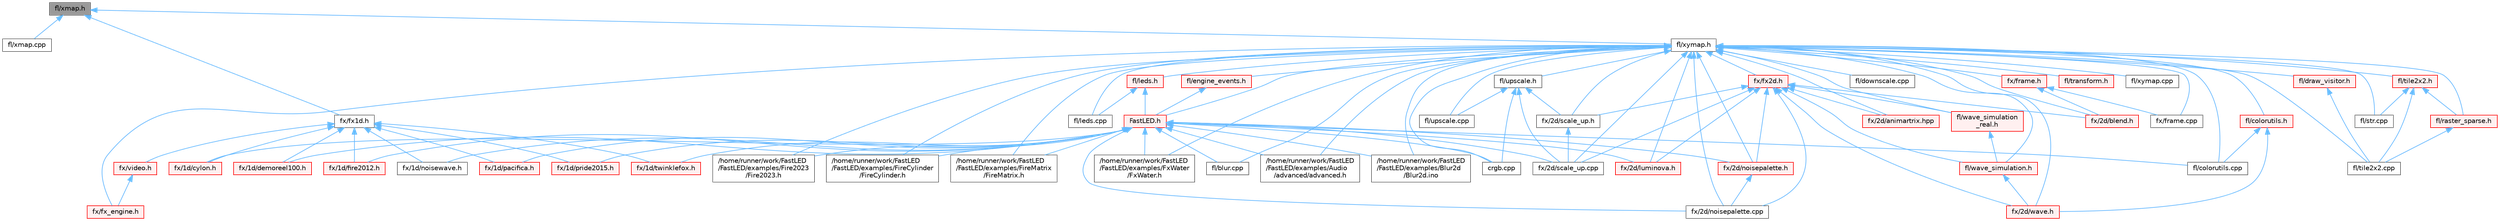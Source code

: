 digraph "fl/xmap.h"
{
 // INTERACTIVE_SVG=YES
 // LATEX_PDF_SIZE
  bgcolor="transparent";
  edge [fontname=Helvetica,fontsize=10,labelfontname=Helvetica,labelfontsize=10];
  node [fontname=Helvetica,fontsize=10,shape=box,height=0.2,width=0.4];
  Node1 [id="Node000001",label="fl/xmap.h",height=0.2,width=0.4,color="gray40", fillcolor="grey60", style="filled", fontcolor="black",tooltip=" "];
  Node1 -> Node2 [id="edge1_Node000001_Node000002",dir="back",color="steelblue1",style="solid",tooltip=" "];
  Node2 [id="Node000002",label="fl/xmap.cpp",height=0.2,width=0.4,color="grey40", fillcolor="white", style="filled",URL="$db/db8/xmap_8cpp.html",tooltip=" "];
  Node1 -> Node3 [id="edge2_Node000001_Node000003",dir="back",color="steelblue1",style="solid",tooltip=" "];
  Node3 [id="Node000003",label="fl/xymap.h",height=0.2,width=0.4,color="grey40", fillcolor="white", style="filled",URL="$da/d61/xymap_8h.html",tooltip=" "];
  Node3 -> Node4 [id="edge3_Node000003_Node000004",dir="back",color="steelblue1",style="solid",tooltip=" "];
  Node4 [id="Node000004",label="/home/runner/work/FastLED\l/FastLED/examples/Audio\l/advanced/advanced.h",height=0.2,width=0.4,color="grey40", fillcolor="white", style="filled",URL="$da/dc7/advanced_8h.html",tooltip=" "];
  Node3 -> Node5 [id="edge4_Node000003_Node000005",dir="back",color="steelblue1",style="solid",tooltip=" "];
  Node5 [id="Node000005",label="/home/runner/work/FastLED\l/FastLED/examples/Blur2d\l/Blur2d.ino",height=0.2,width=0.4,color="grey40", fillcolor="white", style="filled",URL="$df/d42/_blur2d_8ino.html",tooltip="Demonstrates 2D blur effects on LED matrix."];
  Node3 -> Node6 [id="edge5_Node000003_Node000006",dir="back",color="steelblue1",style="solid",tooltip=" "];
  Node6 [id="Node000006",label="/home/runner/work/FastLED\l/FastLED/examples/Fire2023\l/Fire2023.h",height=0.2,width=0.4,color="grey40", fillcolor="white", style="filled",URL="$de/d71/_fire2023_8h.html",tooltip=" "];
  Node3 -> Node7 [id="edge6_Node000003_Node000007",dir="back",color="steelblue1",style="solid",tooltip=" "];
  Node7 [id="Node000007",label="/home/runner/work/FastLED\l/FastLED/examples/FireCylinder\l/FireCylinder.h",height=0.2,width=0.4,color="grey40", fillcolor="white", style="filled",URL="$d8/dd0/_fire_cylinder_8h.html",tooltip=" "];
  Node3 -> Node8 [id="edge7_Node000003_Node000008",dir="back",color="steelblue1",style="solid",tooltip=" "];
  Node8 [id="Node000008",label="/home/runner/work/FastLED\l/FastLED/examples/FireMatrix\l/FireMatrix.h",height=0.2,width=0.4,color="grey40", fillcolor="white", style="filled",URL="$d5/d88/_fire_matrix_8h.html",tooltip=" "];
  Node3 -> Node9 [id="edge8_Node000003_Node000009",dir="back",color="steelblue1",style="solid",tooltip=" "];
  Node9 [id="Node000009",label="/home/runner/work/FastLED\l/FastLED/examples/FxWater\l/FxWater.h",height=0.2,width=0.4,color="grey40", fillcolor="white", style="filled",URL="$d8/da0/_fx_water_8h.html",tooltip=" "];
  Node3 -> Node10 [id="edge9_Node000003_Node000010",dir="back",color="steelblue1",style="solid",tooltip=" "];
  Node10 [id="Node000010",label="FastLED.h",height=0.2,width=0.4,color="red", fillcolor="#FFF0F0", style="filled",URL="$db/d97/_fast_l_e_d_8h.html",tooltip="central include file for FastLED, defines the CFastLED class/object"];
  Node10 -> Node4 [id="edge10_Node000010_Node000004",dir="back",color="steelblue1",style="solid",tooltip=" "];
  Node10 -> Node5 [id="edge11_Node000010_Node000005",dir="back",color="steelblue1",style="solid",tooltip=" "];
  Node10 -> Node6 [id="edge12_Node000010_Node000006",dir="back",color="steelblue1",style="solid",tooltip=" "];
  Node10 -> Node7 [id="edge13_Node000010_Node000007",dir="back",color="steelblue1",style="solid",tooltip=" "];
  Node10 -> Node8 [id="edge14_Node000010_Node000008",dir="back",color="steelblue1",style="solid",tooltip=" "];
  Node10 -> Node9 [id="edge15_Node000010_Node000009",dir="back",color="steelblue1",style="solid",tooltip=" "];
  Node10 -> Node112 [id="edge16_Node000010_Node000112",dir="back",color="steelblue1",style="solid",tooltip=" "];
  Node112 [id="Node000112",label="crgb.cpp",height=0.2,width=0.4,color="grey40", fillcolor="white", style="filled",URL="$d0/de3/crgb_8cpp.html",tooltip="Utility functions for the red, green, and blue (RGB) pixel struct."];
  Node10 -> Node121 [id="edge17_Node000010_Node000121",dir="back",color="steelblue1",style="solid",tooltip=" "];
  Node121 [id="Node000121",label="fl/blur.cpp",height=0.2,width=0.4,color="grey40", fillcolor="white", style="filled",URL="$de/dc8/blur_8cpp.html",tooltip=" "];
  Node10 -> Node122 [id="edge18_Node000010_Node000122",dir="back",color="steelblue1",style="solid",tooltip=" "];
  Node122 [id="Node000122",label="fl/colorutils.cpp",height=0.2,width=0.4,color="grey40", fillcolor="white", style="filled",URL="$da/d2d/colorutils_8cpp.html",tooltip="Misc utility functions for palettes, blending, and more."];
  Node10 -> Node126 [id="edge19_Node000010_Node000126",dir="back",color="steelblue1",style="solid",tooltip=" "];
  Node126 [id="Node000126",label="fx/1d/cylon.h",height=0.2,width=0.4,color="red", fillcolor="#FFF0F0", style="filled",URL="$db/d31/cylon_8h.html",tooltip=" "];
  Node10 -> Node127 [id="edge20_Node000010_Node000127",dir="back",color="steelblue1",style="solid",tooltip=" "];
  Node127 [id="Node000127",label="fx/1d/demoreel100.h",height=0.2,width=0.4,color="red", fillcolor="#FFF0F0", style="filled",URL="$d4/dc0/demoreel100_8h.html",tooltip=" "];
  Node10 -> Node128 [id="edge21_Node000010_Node000128",dir="back",color="steelblue1",style="solid",tooltip=" "];
  Node128 [id="Node000128",label="fx/1d/fire2012.h",height=0.2,width=0.4,color="red", fillcolor="#FFF0F0", style="filled",URL="$d5/dcb/fire2012_8h.html",tooltip=" "];
  Node10 -> Node129 [id="edge22_Node000010_Node000129",dir="back",color="steelblue1",style="solid",tooltip=" "];
  Node129 [id="Node000129",label="fx/1d/noisewave.h",height=0.2,width=0.4,color="grey40", fillcolor="white", style="filled",URL="$d9/d2c/noisewave_8h.html",tooltip=" "];
  Node10 -> Node130 [id="edge23_Node000010_Node000130",dir="back",color="steelblue1",style="solid",tooltip=" "];
  Node130 [id="Node000130",label="fx/1d/pacifica.h",height=0.2,width=0.4,color="red", fillcolor="#FFF0F0", style="filled",URL="$dc/d70/pacifica_8h.html",tooltip=" "];
  Node10 -> Node131 [id="edge24_Node000010_Node000131",dir="back",color="steelblue1",style="solid",tooltip=" "];
  Node131 [id="Node000131",label="fx/1d/pride2015.h",height=0.2,width=0.4,color="red", fillcolor="#FFF0F0", style="filled",URL="$d7/dc4/pride2015_8h.html",tooltip=" "];
  Node10 -> Node132 [id="edge25_Node000010_Node000132",dir="back",color="steelblue1",style="solid",tooltip=" "];
  Node132 [id="Node000132",label="fx/1d/twinklefox.h",height=0.2,width=0.4,color="red", fillcolor="#FFF0F0", style="filled",URL="$d1/df6/twinklefox_8h.html",tooltip=" "];
  Node10 -> Node133 [id="edge26_Node000010_Node000133",dir="back",color="steelblue1",style="solid",tooltip=" "];
  Node133 [id="Node000133",label="fx/2d/luminova.h",height=0.2,width=0.4,color="red", fillcolor="#FFF0F0", style="filled",URL="$d4/dd9/src_2fx_22d_2luminova_8h.html",tooltip=" "];
  Node10 -> Node135 [id="edge27_Node000010_Node000135",dir="back",color="steelblue1",style="solid",tooltip=" "];
  Node135 [id="Node000135",label="fx/2d/noisepalette.cpp",height=0.2,width=0.4,color="grey40", fillcolor="white", style="filled",URL="$d6/d66/noisepalette_8cpp.html",tooltip=" "];
  Node10 -> Node136 [id="edge28_Node000010_Node000136",dir="back",color="steelblue1",style="solid",tooltip=" "];
  Node136 [id="Node000136",label="fx/2d/noisepalette.h",height=0.2,width=0.4,color="red", fillcolor="#FFF0F0", style="filled",URL="$d6/dc7/noisepalette_8h.html",tooltip="Demonstrates how to mix noise generation with color palettes on a 2D LED matrix."];
  Node136 -> Node135 [id="edge29_Node000136_Node000135",dir="back",color="steelblue1",style="solid",tooltip=" "];
  Node10 -> Node138 [id="edge30_Node000010_Node000138",dir="back",color="steelblue1",style="solid",tooltip=" "];
  Node138 [id="Node000138",label="fx/2d/scale_up.cpp",height=0.2,width=0.4,color="grey40", fillcolor="white", style="filled",URL="$dc/d8c/scale__up_8cpp.html",tooltip=" "];
  Node3 -> Node112 [id="edge31_Node000003_Node000112",dir="back",color="steelblue1",style="solid",tooltip=" "];
  Node3 -> Node121 [id="edge32_Node000003_Node000121",dir="back",color="steelblue1",style="solid",tooltip=" "];
  Node3 -> Node122 [id="edge33_Node000003_Node000122",dir="back",color="steelblue1",style="solid",tooltip=" "];
  Node3 -> Node161 [id="edge34_Node000003_Node000161",dir="back",color="steelblue1",style="solid",tooltip=" "];
  Node161 [id="Node000161",label="fl/colorutils.h",height=0.2,width=0.4,color="red", fillcolor="#FFF0F0", style="filled",URL="$d7/df9/fl_2colorutils_8h.html",tooltip="Utility functions for color fill, palettes, blending, and more."];
  Node161 -> Node122 [id="edge35_Node000161_Node000122",dir="back",color="steelblue1",style="solid",tooltip=" "];
  Node161 -> Node154 [id="edge36_Node000161_Node000154",dir="back",color="steelblue1",style="solid",tooltip=" "];
  Node154 [id="Node000154",label="fx/2d/wave.h",height=0.2,width=0.4,color="red", fillcolor="#FFF0F0", style="filled",URL="$de/de9/src_2fx_22d_2wave_8h.html",tooltip=" "];
  Node3 -> Node172 [id="edge37_Node000003_Node000172",dir="back",color="steelblue1",style="solid",tooltip=" "];
  Node172 [id="Node000172",label="fl/downscale.cpp",height=0.2,width=0.4,color="grey40", fillcolor="white", style="filled",URL="$d8/df9/downscale_8cpp.html",tooltip=" "];
  Node3 -> Node168 [id="edge38_Node000003_Node000168",dir="back",color="steelblue1",style="solid",tooltip=" "];
  Node168 [id="Node000168",label="fl/draw_visitor.h",height=0.2,width=0.4,color="red", fillcolor="#FFF0F0", style="filled",URL="$d0/d4f/draw__visitor_8h.html",tooltip=" "];
  Node168 -> Node170 [id="edge39_Node000168_Node000170",dir="back",color="steelblue1",style="solid",tooltip=" "];
  Node170 [id="Node000170",label="fl/tile2x2.cpp",height=0.2,width=0.4,color="grey40", fillcolor="white", style="filled",URL="$db/d15/tile2x2_8cpp.html",tooltip=" "];
  Node3 -> Node173 [id="edge40_Node000003_Node000173",dir="back",color="steelblue1",style="solid",tooltip=" "];
  Node173 [id="Node000173",label="fl/engine_events.h",height=0.2,width=0.4,color="red", fillcolor="#FFF0F0", style="filled",URL="$db/dc0/engine__events_8h.html",tooltip=" "];
  Node173 -> Node10 [id="edge41_Node000173_Node000010",dir="back",color="steelblue1",style="solid",tooltip=" "];
  Node3 -> Node185 [id="edge42_Node000003_Node000185",dir="back",color="steelblue1",style="solid",tooltip=" "];
  Node185 [id="Node000185",label="fl/leds.cpp",height=0.2,width=0.4,color="grey40", fillcolor="white", style="filled",URL="$d6/d78/leds_8cpp.html",tooltip=" "];
  Node3 -> Node186 [id="edge43_Node000003_Node000186",dir="back",color="steelblue1",style="solid",tooltip=" "];
  Node186 [id="Node000186",label="fl/leds.h",height=0.2,width=0.4,color="red", fillcolor="#FFF0F0", style="filled",URL="$da/d78/leds_8h.html",tooltip=" "];
  Node186 -> Node10 [id="edge44_Node000186_Node000010",dir="back",color="steelblue1",style="solid",tooltip=" "];
  Node186 -> Node185 [id="edge45_Node000186_Node000185",dir="back",color="steelblue1",style="solid",tooltip=" "];
  Node3 -> Node195 [id="edge46_Node000003_Node000195",dir="back",color="steelblue1",style="solid",tooltip=" "];
  Node195 [id="Node000195",label="fl/raster_sparse.h",height=0.2,width=0.4,color="red", fillcolor="#FFF0F0", style="filled",URL="$d4/df9/raster__sparse_8h.html",tooltip=" "];
  Node195 -> Node170 [id="edge47_Node000195_Node000170",dir="back",color="steelblue1",style="solid",tooltip=" "];
  Node3 -> Node198 [id="edge48_Node000003_Node000198",dir="back",color="steelblue1",style="solid",tooltip=" "];
  Node198 [id="Node000198",label="fl/str.cpp",height=0.2,width=0.4,color="grey40", fillcolor="white", style="filled",URL="$d1/d1f/str_8cpp.html",tooltip=" "];
  Node3 -> Node170 [id="edge49_Node000003_Node000170",dir="back",color="steelblue1",style="solid",tooltip=" "];
  Node3 -> Node199 [id="edge50_Node000003_Node000199",dir="back",color="steelblue1",style="solid",tooltip=" "];
  Node199 [id="Node000199",label="fl/tile2x2.h",height=0.2,width=0.4,color="red", fillcolor="#FFF0F0", style="filled",URL="$d2/db4/tile2x2_8h.html",tooltip=" "];
  Node199 -> Node195 [id="edge51_Node000199_Node000195",dir="back",color="steelblue1",style="solid",tooltip=" "];
  Node199 -> Node198 [id="edge52_Node000199_Node000198",dir="back",color="steelblue1",style="solid",tooltip=" "];
  Node199 -> Node170 [id="edge53_Node000199_Node000170",dir="back",color="steelblue1",style="solid",tooltip=" "];
  Node3 -> Node206 [id="edge54_Node000003_Node000206",dir="back",color="steelblue1",style="solid",tooltip=" "];
  Node206 [id="Node000206",label="fl/transform.h",height=0.2,width=0.4,color="red", fillcolor="#FFF0F0", style="filled",URL="$d2/d80/transform_8h.html",tooltip=" "];
  Node3 -> Node208 [id="edge55_Node000003_Node000208",dir="back",color="steelblue1",style="solid",tooltip=" "];
  Node208 [id="Node000208",label="fl/upscale.cpp",height=0.2,width=0.4,color="grey40", fillcolor="white", style="filled",URL="$d0/d4f/upscale_8cpp.html",tooltip=" "];
  Node3 -> Node209 [id="edge56_Node000003_Node000209",dir="back",color="steelblue1",style="solid",tooltip=" "];
  Node209 [id="Node000209",label="fl/upscale.h",height=0.2,width=0.4,color="grey40", fillcolor="white", style="filled",URL="$d6/d0c/upscale_8h.html",tooltip=" "];
  Node209 -> Node112 [id="edge57_Node000209_Node000112",dir="back",color="steelblue1",style="solid",tooltip=" "];
  Node209 -> Node208 [id="edge58_Node000209_Node000208",dir="back",color="steelblue1",style="solid",tooltip=" "];
  Node209 -> Node138 [id="edge59_Node000209_Node000138",dir="back",color="steelblue1",style="solid",tooltip=" "];
  Node209 -> Node210 [id="edge60_Node000209_Node000210",dir="back",color="steelblue1",style="solid",tooltip=" "];
  Node210 [id="Node000210",label="fx/2d/scale_up.h",height=0.2,width=0.4,color="grey40", fillcolor="white", style="filled",URL="$d2/d74/scale__up_8h.html",tooltip="Expands a grid using bilinear interpolation and scaling up."];
  Node210 -> Node138 [id="edge61_Node000210_Node000138",dir="back",color="steelblue1",style="solid",tooltip=" "];
  Node3 -> Node211 [id="edge62_Node000003_Node000211",dir="back",color="steelblue1",style="solid",tooltip=" "];
  Node211 [id="Node000211",label="fl/wave_simulation.h",height=0.2,width=0.4,color="red", fillcolor="#FFF0F0", style="filled",URL="$dc/d36/wave__simulation_8h.html",tooltip=" "];
  Node211 -> Node154 [id="edge63_Node000211_Node000154",dir="back",color="steelblue1",style="solid",tooltip=" "];
  Node3 -> Node213 [id="edge64_Node000003_Node000213",dir="back",color="steelblue1",style="solid",tooltip=" "];
  Node213 [id="Node000213",label="fl/wave_simulation\l_real.h",height=0.2,width=0.4,color="red", fillcolor="#FFF0F0", style="filled",URL="$dd/d8e/wave__simulation__real_8h.html",tooltip=" "];
  Node213 -> Node211 [id="edge65_Node000213_Node000211",dir="back",color="steelblue1",style="solid",tooltip=" "];
  Node3 -> Node215 [id="edge66_Node000003_Node000215",dir="back",color="steelblue1",style="solid",tooltip=" "];
  Node215 [id="Node000215",label="fl/xymap.cpp",height=0.2,width=0.4,color="grey40", fillcolor="white", style="filled",URL="$d7/d09/xymap_8cpp.html",tooltip=" "];
  Node3 -> Node151 [id="edge67_Node000003_Node000151",dir="back",color="steelblue1",style="solid",tooltip=" "];
  Node151 [id="Node000151",label="fx/2d/animartrix.hpp",height=0.2,width=0.4,color="red", fillcolor="#FFF0F0", style="filled",URL="$d3/dc3/animartrix_8hpp.html",tooltip=" "];
  Node3 -> Node216 [id="edge68_Node000003_Node000216",dir="back",color="steelblue1",style="solid",tooltip=" "];
  Node216 [id="Node000216",label="fx/2d/blend.h",height=0.2,width=0.4,color="red", fillcolor="#FFF0F0", style="filled",URL="$d8/d4e/blend_8h.html",tooltip=" "];
  Node3 -> Node133 [id="edge69_Node000003_Node000133",dir="back",color="steelblue1",style="solid",tooltip=" "];
  Node3 -> Node135 [id="edge70_Node000003_Node000135",dir="back",color="steelblue1",style="solid",tooltip=" "];
  Node3 -> Node136 [id="edge71_Node000003_Node000136",dir="back",color="steelblue1",style="solid",tooltip=" "];
  Node3 -> Node138 [id="edge72_Node000003_Node000138",dir="back",color="steelblue1",style="solid",tooltip=" "];
  Node3 -> Node210 [id="edge73_Node000003_Node000210",dir="back",color="steelblue1",style="solid",tooltip=" "];
  Node3 -> Node154 [id="edge74_Node000003_Node000154",dir="back",color="steelblue1",style="solid",tooltip=" "];
  Node3 -> Node217 [id="edge75_Node000003_Node000217",dir="back",color="steelblue1",style="solid",tooltip=" "];
  Node217 [id="Node000217",label="fx/frame.cpp",height=0.2,width=0.4,color="grey40", fillcolor="white", style="filled",URL="$da/d14/frame_8cpp.html",tooltip=" "];
  Node3 -> Node218 [id="edge76_Node000003_Node000218",dir="back",color="steelblue1",style="solid",tooltip=" "];
  Node218 [id="Node000218",label="fx/frame.h",height=0.2,width=0.4,color="red", fillcolor="#FFF0F0", style="filled",URL="$df/d7d/frame_8h.html",tooltip=" "];
  Node218 -> Node216 [id="edge77_Node000218_Node000216",dir="back",color="steelblue1",style="solid",tooltip=" "];
  Node218 -> Node217 [id="edge78_Node000218_Node000217",dir="back",color="steelblue1",style="solid",tooltip=" "];
  Node3 -> Node229 [id="edge79_Node000003_Node000229",dir="back",color="steelblue1",style="solid",tooltip=" "];
  Node229 [id="Node000229",label="fx/fx2d.h",height=0.2,width=0.4,color="red", fillcolor="#FFF0F0", style="filled",URL="$d9/d43/fx2d_8h.html",tooltip=" "];
  Node229 -> Node211 [id="edge80_Node000229_Node000211",dir="back",color="steelblue1",style="solid",tooltip=" "];
  Node229 -> Node213 [id="edge81_Node000229_Node000213",dir="back",color="steelblue1",style="solid",tooltip=" "];
  Node229 -> Node151 [id="edge82_Node000229_Node000151",dir="back",color="steelblue1",style="solid",tooltip=" "];
  Node229 -> Node216 [id="edge83_Node000229_Node000216",dir="back",color="steelblue1",style="solid",tooltip=" "];
  Node229 -> Node133 [id="edge84_Node000229_Node000133",dir="back",color="steelblue1",style="solid",tooltip=" "];
  Node229 -> Node135 [id="edge85_Node000229_Node000135",dir="back",color="steelblue1",style="solid",tooltip=" "];
  Node229 -> Node136 [id="edge86_Node000229_Node000136",dir="back",color="steelblue1",style="solid",tooltip=" "];
  Node229 -> Node138 [id="edge87_Node000229_Node000138",dir="back",color="steelblue1",style="solid",tooltip=" "];
  Node229 -> Node210 [id="edge88_Node000229_Node000210",dir="back",color="steelblue1",style="solid",tooltip=" "];
  Node229 -> Node154 [id="edge89_Node000229_Node000154",dir="back",color="steelblue1",style="solid",tooltip=" "];
  Node3 -> Node180 [id="edge90_Node000003_Node000180",dir="back",color="steelblue1",style="solid",tooltip=" "];
  Node180 [id="Node000180",label="fx/fx_engine.h",height=0.2,width=0.4,color="red", fillcolor="#FFF0F0", style="filled",URL="$d9/d3c/fx__engine_8h.html",tooltip=" "];
  Node1 -> Node230 [id="edge91_Node000001_Node000230",dir="back",color="steelblue1",style="solid",tooltip=" "];
  Node230 [id="Node000230",label="fx/fx1d.h",height=0.2,width=0.4,color="grey40", fillcolor="white", style="filled",URL="$da/d81/fx1d_8h.html",tooltip=" "];
  Node230 -> Node126 [id="edge92_Node000230_Node000126",dir="back",color="steelblue1",style="solid",tooltip=" "];
  Node230 -> Node127 [id="edge93_Node000230_Node000127",dir="back",color="steelblue1",style="solid",tooltip=" "];
  Node230 -> Node128 [id="edge94_Node000230_Node000128",dir="back",color="steelblue1",style="solid",tooltip=" "];
  Node230 -> Node129 [id="edge95_Node000230_Node000129",dir="back",color="steelblue1",style="solid",tooltip=" "];
  Node230 -> Node130 [id="edge96_Node000230_Node000130",dir="back",color="steelblue1",style="solid",tooltip=" "];
  Node230 -> Node131 [id="edge97_Node000230_Node000131",dir="back",color="steelblue1",style="solid",tooltip=" "];
  Node230 -> Node132 [id="edge98_Node000230_Node000132",dir="back",color="steelblue1",style="solid",tooltip=" "];
  Node230 -> Node231 [id="edge99_Node000230_Node000231",dir="back",color="steelblue1",style="solid",tooltip=" "];
  Node231 [id="Node000231",label="fx/video.h",height=0.2,width=0.4,color="red", fillcolor="#FFF0F0", style="filled",URL="$dd/d78/video_8h.html",tooltip=" "];
  Node231 -> Node180 [id="edge100_Node000231_Node000180",dir="back",color="steelblue1",style="solid",tooltip=" "];
}
